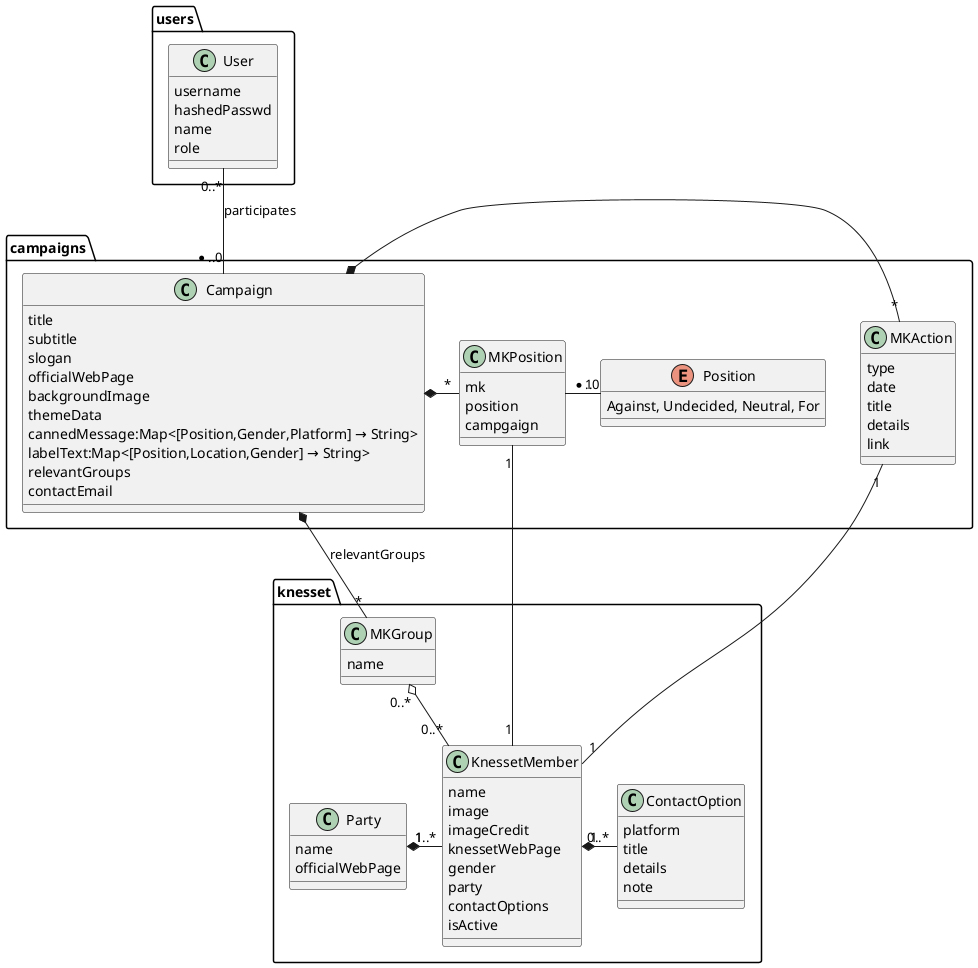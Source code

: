 @startuml

package knesset {

  class KnessetMember {
    name
    image
    imageCredit
    knessetWebPage
    gender
    party
    contactOptions
    isActive
  }

  class ContactOption {
    platform
    title
    details
    note
  }

  class Party {
    name
    officialWebPage
  }

  class MKGroup {
    name
  }

  KnessetMember "1" *- "0..*" ContactOption
  Party "1" *- "1..*" KnessetMember
  MKGroup "0..*" o-- "0..*" KnessetMember

}

package campaigns {
  class Campaign {
    title
    subtitle
    slogan
    officialWebPage
    backgroundImage
    themeData
    cannedMessage:Map<[Position,Gender,Platform] → String>
    labelText:Map<[Position,Location,Gender] → String>
    relevantGroups
    contactEmail
  }

  enum Position {
    Against, Undecided, Neutral, For
  }

  class MKPosition {
    mk
    position
    campgaign
  }

  class MKAction {
    type
    date
    title
    details
    link
  }

  MKPosition "*..0" - "1" Position
}

package users {
  class User {
    username
    hashedPasswd
    name
    role
  }
}

User "0..*" -- "*..0" Campaign: participates
MKPosition "1" -- "1" KnessetMember
MKAction "1" -- "1" KnessetMember

Campaign *- "*" MKAction
Campaign *- "*" MKPosition
Campaign *-- "*" MKGroup: relevantGroups
@enduml
